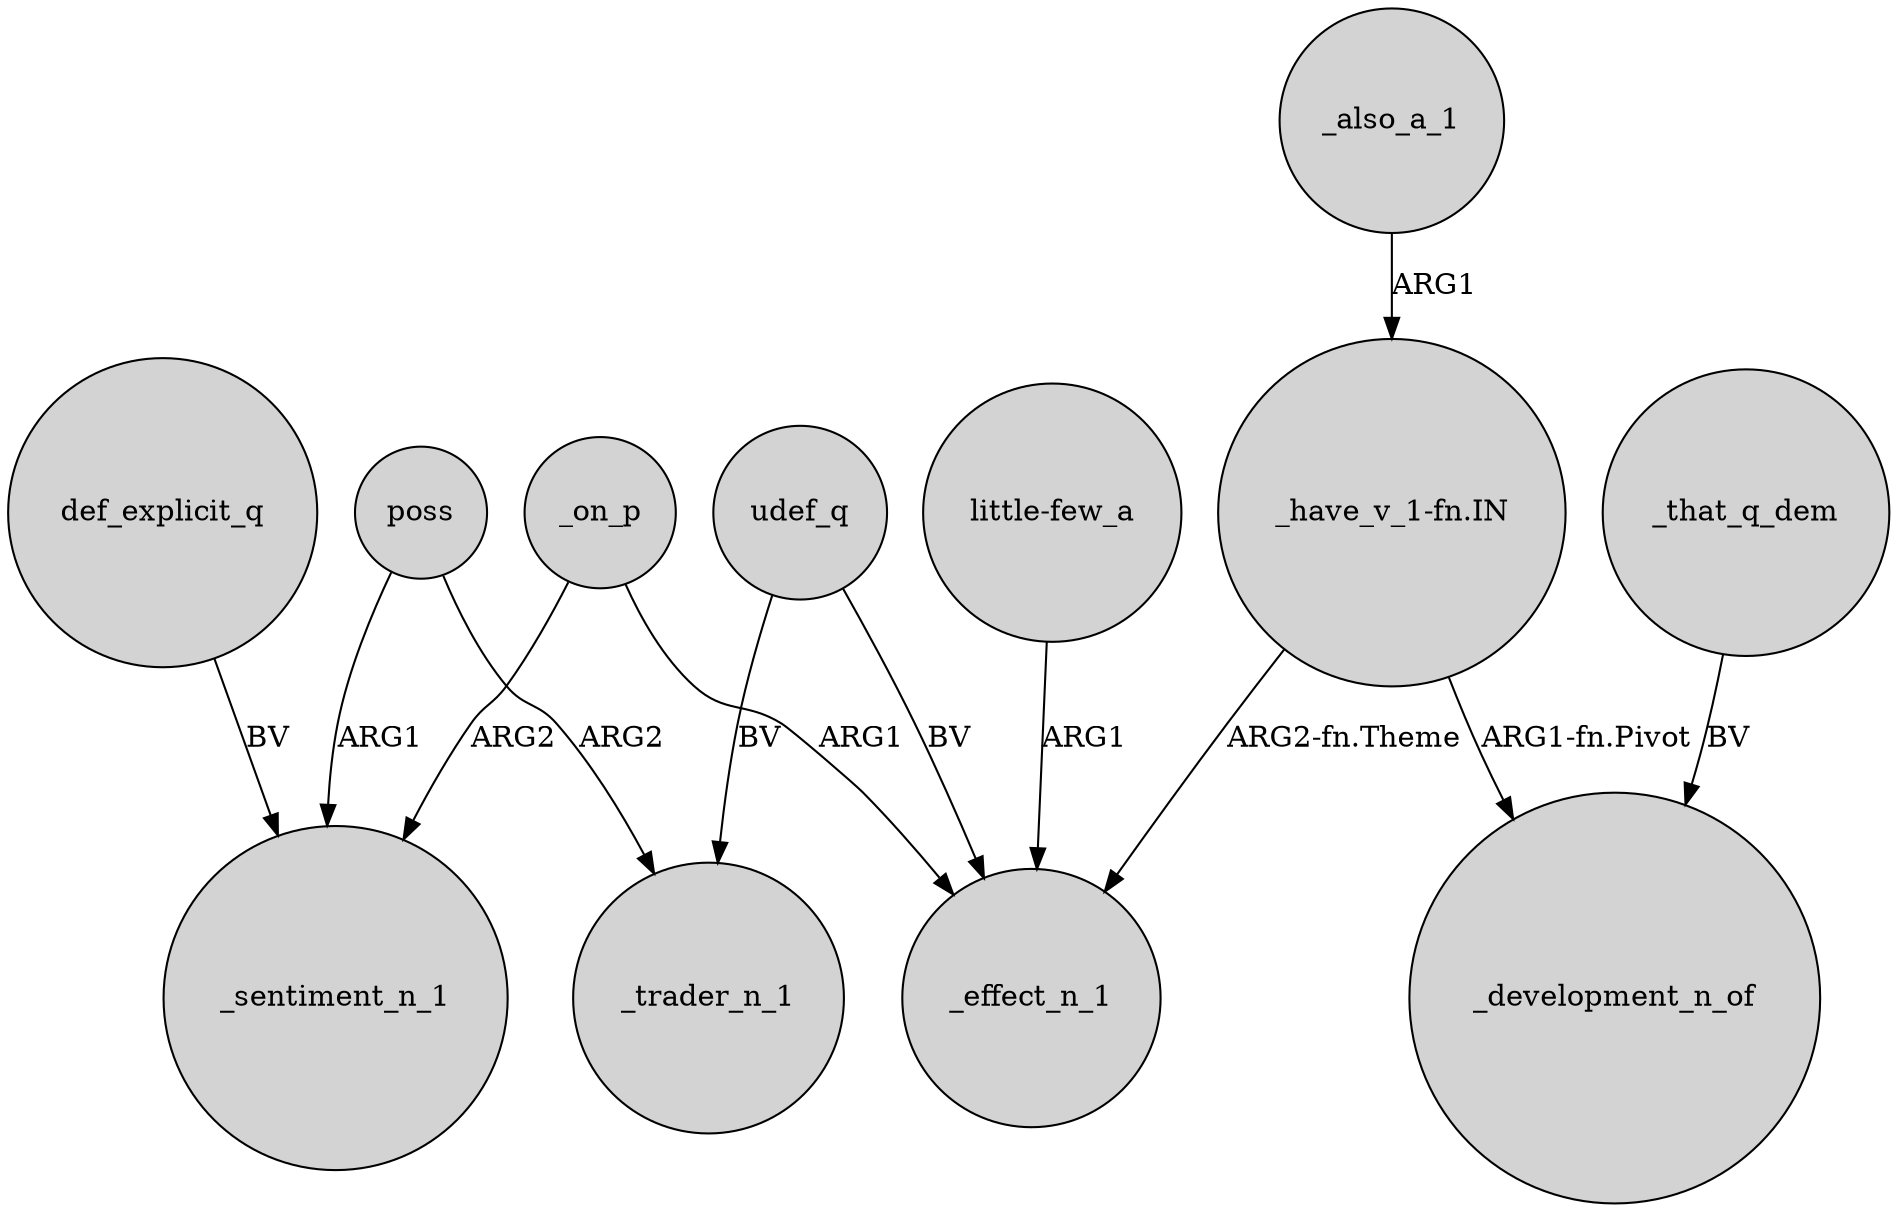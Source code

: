 digraph {
	node [shape=circle style=filled]
	_on_p -> _sentiment_n_1 [label=ARG2]
	udef_q -> _effect_n_1 [label=BV]
	"_have_v_1-fn.IN" -> _effect_n_1 [label="ARG2-fn.Theme"]
	"little-few_a" -> _effect_n_1 [label=ARG1]
	def_explicit_q -> _sentiment_n_1 [label=BV]
	_on_p -> _effect_n_1 [label=ARG1]
	_also_a_1 -> "_have_v_1-fn.IN" [label=ARG1]
	udef_q -> _trader_n_1 [label=BV]
	"_have_v_1-fn.IN" -> _development_n_of [label="ARG1-fn.Pivot"]
	poss -> _trader_n_1 [label=ARG2]
	poss -> _sentiment_n_1 [label=ARG1]
	_that_q_dem -> _development_n_of [label=BV]
}
